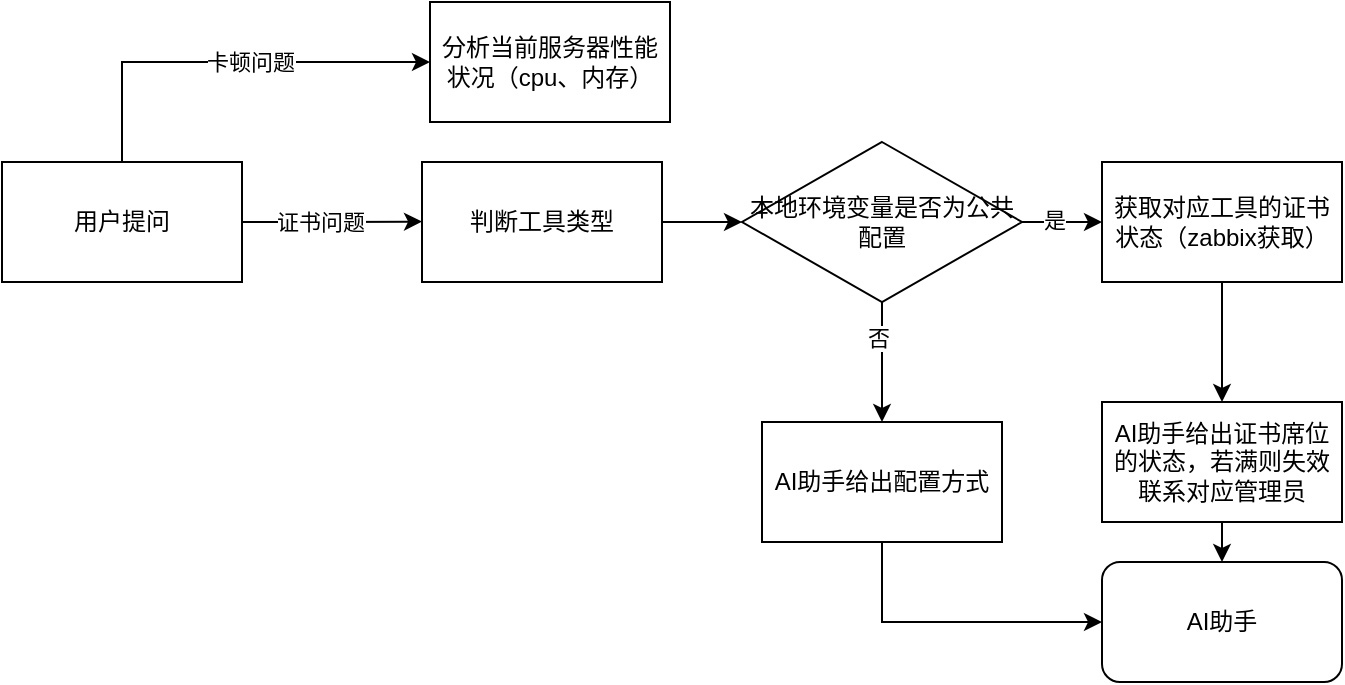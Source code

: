 <mxfile version="26.2.14">
  <diagram name="第 1 页" id="_3apzQWNts1fiMa5BOEU">
    <mxGraphModel dx="727" dy="317" grid="1" gridSize="10" guides="1" tooltips="1" connect="1" arrows="1" fold="1" page="1" pageScale="1" pageWidth="827" pageHeight="1169" math="0" shadow="0">
      <root>
        <mxCell id="0" />
        <mxCell id="1" parent="0" />
        <mxCell id="du3ij_6MLwKsIhkfcnGm-9" style="edgeStyle=orthogonalEdgeStyle;rounded=0;orthogonalLoop=1;jettySize=auto;html=1;exitX=0.5;exitY=0;exitDx=0;exitDy=0;entryX=0;entryY=0.5;entryDx=0;entryDy=0;" edge="1" parent="1" source="du3ij_6MLwKsIhkfcnGm-1" target="du3ij_6MLwKsIhkfcnGm-5">
          <mxGeometry relative="1" as="geometry" />
        </mxCell>
        <mxCell id="du3ij_6MLwKsIhkfcnGm-10" value="卡顿问题" style="edgeLabel;html=1;align=center;verticalAlign=middle;resizable=0;points=[];" vertex="1" connectable="0" parent="du3ij_6MLwKsIhkfcnGm-9">
          <mxGeometry x="0.112" relative="1" as="geometry">
            <mxPoint as="offset" />
          </mxGeometry>
        </mxCell>
        <mxCell id="du3ij_6MLwKsIhkfcnGm-14" style="edgeStyle=orthogonalEdgeStyle;rounded=0;orthogonalLoop=1;jettySize=auto;html=1;exitX=1;exitY=0.5;exitDx=0;exitDy=0;" edge="1" parent="1" source="du3ij_6MLwKsIhkfcnGm-1">
          <mxGeometry relative="1" as="geometry">
            <mxPoint x="290" y="149.81" as="targetPoint" />
          </mxGeometry>
        </mxCell>
        <mxCell id="du3ij_6MLwKsIhkfcnGm-15" value="证书问题" style="edgeLabel;html=1;align=center;verticalAlign=middle;resizable=0;points=[];" vertex="1" connectable="0" parent="du3ij_6MLwKsIhkfcnGm-14">
          <mxGeometry x="-0.152" relative="1" as="geometry">
            <mxPoint as="offset" />
          </mxGeometry>
        </mxCell>
        <mxCell id="du3ij_6MLwKsIhkfcnGm-1" value="用户提问" style="rounded=0;whiteSpace=wrap;html=1;" vertex="1" parent="1">
          <mxGeometry x="80" y="120" width="120" height="60" as="geometry" />
        </mxCell>
        <mxCell id="du3ij_6MLwKsIhkfcnGm-5" value="分析当前服务器性能状况（cpu、内存）" style="rounded=0;whiteSpace=wrap;html=1;" vertex="1" parent="1">
          <mxGeometry x="294" y="40" width="120" height="60" as="geometry" />
        </mxCell>
        <mxCell id="du3ij_6MLwKsIhkfcnGm-35" style="edgeStyle=orthogonalEdgeStyle;rounded=0;orthogonalLoop=1;jettySize=auto;html=1;exitX=1;exitY=0.5;exitDx=0;exitDy=0;entryX=0;entryY=0.5;entryDx=0;entryDy=0;" edge="1" parent="1" source="du3ij_6MLwKsIhkfcnGm-12" target="du3ij_6MLwKsIhkfcnGm-30">
          <mxGeometry relative="1" as="geometry" />
        </mxCell>
        <mxCell id="du3ij_6MLwKsIhkfcnGm-12" value="判断工具类型" style="rounded=0;whiteSpace=wrap;html=1;" vertex="1" parent="1">
          <mxGeometry x="290" y="120" width="120" height="60" as="geometry" />
        </mxCell>
        <mxCell id="du3ij_6MLwKsIhkfcnGm-24" style="edgeStyle=orthogonalEdgeStyle;rounded=0;orthogonalLoop=1;jettySize=auto;html=1;exitX=0.5;exitY=1;exitDx=0;exitDy=0;entryX=0.5;entryY=0;entryDx=0;entryDy=0;" edge="1" parent="1" source="du3ij_6MLwKsIhkfcnGm-30" target="du3ij_6MLwKsIhkfcnGm-22">
          <mxGeometry relative="1" as="geometry">
            <mxPoint x="540" y="170" as="sourcePoint" />
          </mxGeometry>
        </mxCell>
        <mxCell id="du3ij_6MLwKsIhkfcnGm-34" value="否" style="edgeLabel;html=1;align=center;verticalAlign=middle;resizable=0;points=[];" vertex="1" connectable="0" parent="du3ij_6MLwKsIhkfcnGm-24">
          <mxGeometry x="-0.405" y="-2" relative="1" as="geometry">
            <mxPoint as="offset" />
          </mxGeometry>
        </mxCell>
        <mxCell id="du3ij_6MLwKsIhkfcnGm-27" style="edgeStyle=orthogonalEdgeStyle;rounded=0;orthogonalLoop=1;jettySize=auto;html=1;exitX=0.5;exitY=1;exitDx=0;exitDy=0;entryX=0.5;entryY=0;entryDx=0;entryDy=0;" edge="1" parent="1" source="du3ij_6MLwKsIhkfcnGm-17" target="du3ij_6MLwKsIhkfcnGm-26">
          <mxGeometry relative="1" as="geometry" />
        </mxCell>
        <mxCell id="du3ij_6MLwKsIhkfcnGm-17" value="获取对应工具的证书状态（zabbix获取）" style="rounded=0;whiteSpace=wrap;html=1;" vertex="1" parent="1">
          <mxGeometry x="630" y="120" width="120" height="60" as="geometry" />
        </mxCell>
        <mxCell id="du3ij_6MLwKsIhkfcnGm-28" style="edgeStyle=orthogonalEdgeStyle;rounded=0;orthogonalLoop=1;jettySize=auto;html=1;exitX=0.5;exitY=1;exitDx=0;exitDy=0;entryX=0;entryY=0.5;entryDx=0;entryDy=0;" edge="1" parent="1" source="du3ij_6MLwKsIhkfcnGm-22" target="du3ij_6MLwKsIhkfcnGm-25">
          <mxGeometry relative="1" as="geometry" />
        </mxCell>
        <mxCell id="du3ij_6MLwKsIhkfcnGm-22" value="AI助手给出配置方式" style="rounded=0;whiteSpace=wrap;html=1;" vertex="1" parent="1">
          <mxGeometry x="460" y="250" width="120" height="60" as="geometry" />
        </mxCell>
        <mxCell id="du3ij_6MLwKsIhkfcnGm-25" value="AI助手" style="rounded=1;whiteSpace=wrap;html=1;" vertex="1" parent="1">
          <mxGeometry x="630" y="320" width="120" height="60" as="geometry" />
        </mxCell>
        <mxCell id="du3ij_6MLwKsIhkfcnGm-29" style="edgeStyle=orthogonalEdgeStyle;rounded=0;orthogonalLoop=1;jettySize=auto;html=1;exitX=0.5;exitY=1;exitDx=0;exitDy=0;entryX=0.5;entryY=0;entryDx=0;entryDy=0;" edge="1" parent="1" source="du3ij_6MLwKsIhkfcnGm-26" target="du3ij_6MLwKsIhkfcnGm-25">
          <mxGeometry relative="1" as="geometry" />
        </mxCell>
        <mxCell id="du3ij_6MLwKsIhkfcnGm-26" value="AI助手给出证书席位的状态，若满则失效联系对应管理员" style="rounded=0;whiteSpace=wrap;html=1;" vertex="1" parent="1">
          <mxGeometry x="630" y="240" width="120" height="60" as="geometry" />
        </mxCell>
        <mxCell id="du3ij_6MLwKsIhkfcnGm-32" style="edgeStyle=orthogonalEdgeStyle;rounded=0;orthogonalLoop=1;jettySize=auto;html=1;exitX=1;exitY=0.5;exitDx=0;exitDy=0;entryX=0;entryY=0.5;entryDx=0;entryDy=0;" edge="1" parent="1" source="du3ij_6MLwKsIhkfcnGm-30" target="du3ij_6MLwKsIhkfcnGm-17">
          <mxGeometry relative="1" as="geometry" />
        </mxCell>
        <mxCell id="du3ij_6MLwKsIhkfcnGm-33" value="是" style="edgeLabel;html=1;align=center;verticalAlign=middle;resizable=0;points=[];" vertex="1" connectable="0" parent="du3ij_6MLwKsIhkfcnGm-32">
          <mxGeometry x="-0.216" y="1" relative="1" as="geometry">
            <mxPoint as="offset" />
          </mxGeometry>
        </mxCell>
        <mxCell id="du3ij_6MLwKsIhkfcnGm-30" value="本地环境变量是否为公共配置" style="rhombus;whiteSpace=wrap;html=1;" vertex="1" parent="1">
          <mxGeometry x="450" y="110" width="140" height="80" as="geometry" />
        </mxCell>
      </root>
    </mxGraphModel>
  </diagram>
</mxfile>
